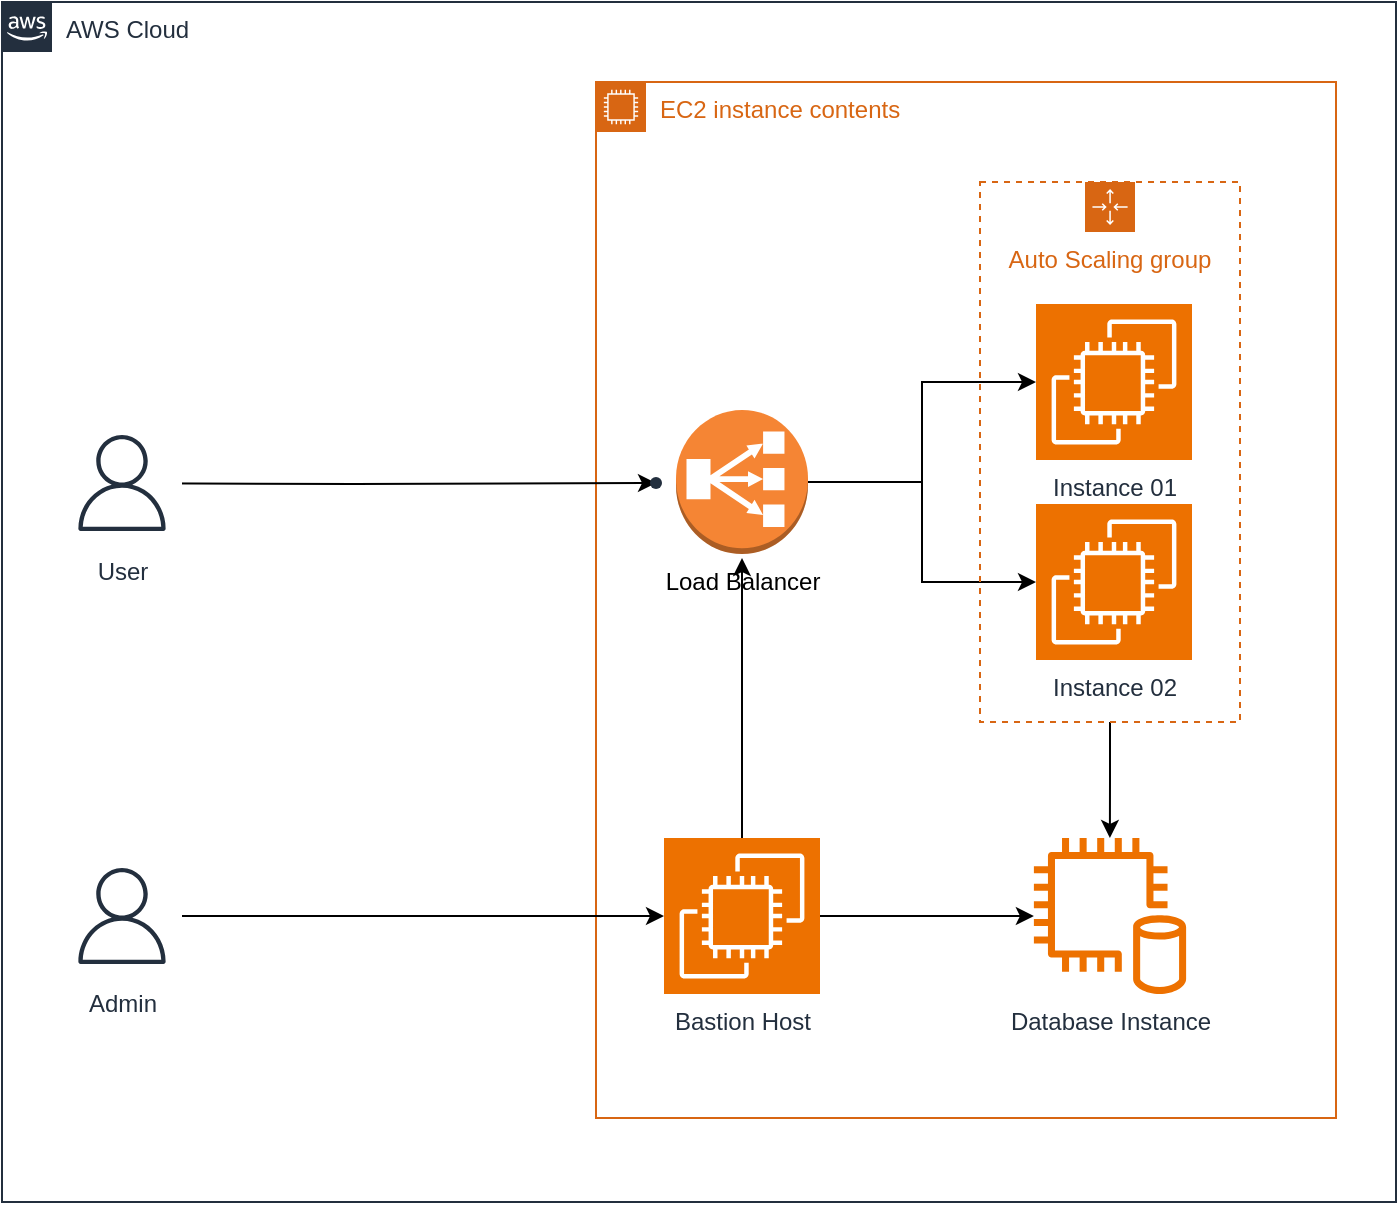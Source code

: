 <mxfile>
    <diagram name="Página-1" id="HIULRboa3lXPiwIwBiHN">
        <mxGraphModel dx="996" dy="501" grid="1" gridSize="10" guides="1" tooltips="1" connect="1" arrows="1" fold="1" page="1" pageScale="1" pageWidth="827" pageHeight="1169" math="0" shadow="0">
            <root>
                <mxCell id="0"/>
                <mxCell id="1" parent="0"/>
                <mxCell id="hQIS35PMeW0RvFV32b4x-2" value="AWS Cloud" style="points=[[0,0],[0.25,0],[0.5,0],[0.75,0],[1,0],[1,0.25],[1,0.5],[1,0.75],[1,1],[0.75,1],[0.5,1],[0.25,1],[0,1],[0,0.75],[0,0.5],[0,0.25]];outlineConnect=0;gradientColor=none;html=1;whiteSpace=wrap;fontSize=12;fontStyle=0;container=1;pointerEvents=0;collapsible=0;recursiveResize=0;shape=mxgraph.aws4.group;grIcon=mxgraph.aws4.group_aws_cloud_alt;strokeColor=#232F3E;fillColor=none;verticalAlign=top;align=left;spacingLeft=30;fontColor=#232F3E;dashed=0;" parent="1" vertex="1">
                    <mxGeometry x="80" y="40" width="697" height="600" as="geometry"/>
                </mxCell>
                <mxCell id="hQIS35PMeW0RvFV32b4x-7" value="Instance 01" style="sketch=0;points=[[0,0,0],[0.25,0,0],[0.5,0,0],[0.75,0,0],[1,0,0],[0,1,0],[0.25,1,0],[0.5,1,0],[0.75,1,0],[1,1,0],[0,0.25,0],[0,0.5,0],[0,0.75,0],[1,0.25,0],[1,0.5,0],[1,0.75,0]];outlineConnect=0;fontColor=#232F3E;fillColor=#ED7100;strokeColor=#ffffff;dashed=0;verticalLabelPosition=bottom;verticalAlign=top;align=center;html=1;fontSize=12;fontStyle=0;aspect=fixed;shape=mxgraph.aws4.resourceIcon;resIcon=mxgraph.aws4.ec2;" parent="hQIS35PMeW0RvFV32b4x-2" vertex="1">
                    <mxGeometry x="517" y="151" width="78" height="78" as="geometry"/>
                </mxCell>
                <mxCell id="hQIS35PMeW0RvFV32b4x-16" value="" style="edgeStyle=orthogonalEdgeStyle;rounded=0;orthogonalLoop=1;jettySize=auto;html=1;" parent="hQIS35PMeW0RvFV32b4x-2" source="hQIS35PMeW0RvFV32b4x-6" target="hQIS35PMeW0RvFV32b4x-8" edge="1">
                    <mxGeometry relative="1" as="geometry">
                        <mxPoint x="438" y="290" as="targetPoint"/>
                    </mxGeometry>
                </mxCell>
                <mxCell id="hQIS35PMeW0RvFV32b4x-8" value="Instance 02" style="sketch=0;points=[[0,0,0],[0.25,0,0],[0.5,0,0],[0.75,0,0],[1,0,0],[0,1,0],[0.25,1,0],[0.5,1,0],[0.75,1,0],[1,1,0],[0,0.25,0],[0,0.5,0],[0,0.75,0],[1,0.25,0],[1,0.5,0],[1,0.75,0]];outlineConnect=0;fontColor=#232F3E;fillColor=#ED7100;strokeColor=#ffffff;dashed=0;verticalLabelPosition=bottom;verticalAlign=top;align=center;html=1;fontSize=12;fontStyle=0;aspect=fixed;shape=mxgraph.aws4.resourceIcon;resIcon=mxgraph.aws4.ec2;" parent="hQIS35PMeW0RvFV32b4x-2" vertex="1">
                    <mxGeometry x="517" y="251" width="78" height="78" as="geometry"/>
                </mxCell>
                <mxCell id="Y8f5GcSq3uv2XuupNlYC-11" value="" style="edgeStyle=orthogonalEdgeStyle;rounded=0;orthogonalLoop=1;jettySize=auto;html=1;" parent="hQIS35PMeW0RvFV32b4x-2" source="hQIS35PMeW0RvFV32b4x-10" target="Y8f5GcSq3uv2XuupNlYC-5" edge="1">
                    <mxGeometry relative="1" as="geometry"/>
                </mxCell>
                <mxCell id="hQIS35PMeW0RvFV32b4x-10" value="Auto Scaling group" style="points=[[0,0],[0.25,0],[0.5,0],[0.75,0],[1,0],[1,0.25],[1,0.5],[1,0.75],[1,1],[0.75,1],[0.5,1],[0.25,1],[0,1],[0,0.75],[0,0.5],[0,0.25]];outlineConnect=0;gradientColor=none;html=1;whiteSpace=wrap;fontSize=12;fontStyle=0;container=1;pointerEvents=0;collapsible=0;recursiveResize=0;shape=mxgraph.aws4.groupCenter;grIcon=mxgraph.aws4.group_auto_scaling_group;grStroke=1;strokeColor=#D86613;fillColor=none;verticalAlign=top;align=center;fontColor=#D86613;dashed=1;spacingTop=25;" parent="hQIS35PMeW0RvFV32b4x-2" vertex="1">
                    <mxGeometry x="489" y="90" width="130" height="270" as="geometry"/>
                </mxCell>
                <mxCell id="hQIS35PMeW0RvFV32b4x-11" value="EC2 instance contents" style="points=[[0,0],[0.25,0],[0.5,0],[0.75,0],[1,0],[1,0.25],[1,0.5],[1,0.75],[1,1],[0.75,1],[0.5,1],[0.25,1],[0,1],[0,0.75],[0,0.5],[0,0.25]];outlineConnect=0;gradientColor=none;html=1;whiteSpace=wrap;fontSize=12;fontStyle=0;container=1;pointerEvents=0;collapsible=0;recursiveResize=0;shape=mxgraph.aws4.group;grIcon=mxgraph.aws4.group_ec2_instance_contents;strokeColor=#D86613;fillColor=none;verticalAlign=top;align=left;spacingLeft=30;fontColor=#D86613;dashed=0;" parent="hQIS35PMeW0RvFV32b4x-2" vertex="1">
                    <mxGeometry x="297" y="40" width="370" height="518" as="geometry"/>
                </mxCell>
                <mxCell id="hQIS35PMeW0RvFV32b4x-6" value="Load Balancer" style="outlineConnect=0;dashed=0;verticalLabelPosition=bottom;verticalAlign=top;align=center;html=1;shape=mxgraph.aws3.classic_load_balancer;fillColor=#F58534;gradientColor=none;" parent="hQIS35PMeW0RvFV32b4x-11" vertex="1">
                    <mxGeometry x="40" y="164" width="66" height="72" as="geometry"/>
                </mxCell>
                <mxCell id="Y8f5GcSq3uv2XuupNlYC-5" value="Database Instance" style="sketch=0;outlineConnect=0;fontColor=#232F3E;gradientColor=none;fillColor=#ED7100;strokeColor=none;dashed=0;verticalLabelPosition=bottom;verticalAlign=top;align=center;html=1;fontSize=12;fontStyle=0;aspect=fixed;pointerEvents=1;shape=mxgraph.aws4.db_on_instance2;" parent="hQIS35PMeW0RvFV32b4x-11" vertex="1">
                    <mxGeometry x="218" y="378" width="78" height="78" as="geometry"/>
                </mxCell>
                <mxCell id="Y8f5GcSq3uv2XuupNlYC-6" value="" style="edgeStyle=orthogonalEdgeStyle;rounded=0;orthogonalLoop=1;jettySize=auto;html=1;" parent="hQIS35PMeW0RvFV32b4x-11" source="Y8f5GcSq3uv2XuupNlYC-1" target="Y8f5GcSq3uv2XuupNlYC-5" edge="1">
                    <mxGeometry relative="1" as="geometry"/>
                </mxCell>
                <mxCell id="Y8f5GcSq3uv2XuupNlYC-12" style="edgeStyle=orthogonalEdgeStyle;rounded=0;orthogonalLoop=1;jettySize=auto;html=1;" parent="hQIS35PMeW0RvFV32b4x-11" source="Y8f5GcSq3uv2XuupNlYC-1" edge="1">
                    <mxGeometry relative="1" as="geometry">
                        <mxPoint x="73" y="238" as="targetPoint"/>
                    </mxGeometry>
                </mxCell>
                <mxCell id="Y8f5GcSq3uv2XuupNlYC-1" value="Bastion Host&lt;div&gt;&lt;br&gt;&lt;/div&gt;" style="sketch=0;points=[[0,0,0],[0.25,0,0],[0.5,0,0],[0.75,0,0],[1,0,0],[0,1,0],[0.25,1,0],[0.5,1,0],[0.75,1,0],[1,1,0],[0,0.25,0],[0,0.5,0],[0,0.75,0],[1,0.25,0],[1,0.5,0],[1,0.75,0]];outlineConnect=0;fontColor=#232F3E;fillColor=#ED7100;strokeColor=#ffffff;dashed=0;verticalLabelPosition=bottom;verticalAlign=top;align=center;html=1;fontSize=12;fontStyle=0;aspect=fixed;shape=mxgraph.aws4.resourceIcon;resIcon=mxgraph.aws4.ec2;" parent="hQIS35PMeW0RvFV32b4x-11" vertex="1">
                    <mxGeometry x="34" y="378" width="78" height="78" as="geometry"/>
                </mxCell>
                <mxCell id="hQIS35PMeW0RvFV32b4x-12" style="edgeStyle=orthogonalEdgeStyle;rounded=0;orthogonalLoop=1;jettySize=auto;html=1;exitX=0.5;exitY=1;exitDx=0;exitDy=0;" parent="hQIS35PMeW0RvFV32b4x-2" source="hQIS35PMeW0RvFV32b4x-11" target="hQIS35PMeW0RvFV32b4x-11" edge="1">
                    <mxGeometry relative="1" as="geometry"/>
                </mxCell>
                <mxCell id="hQIS35PMeW0RvFV32b4x-14" value="" style="edgeStyle=orthogonalEdgeStyle;rounded=0;orthogonalLoop=1;jettySize=auto;html=1;" parent="hQIS35PMeW0RvFV32b4x-2" source="hQIS35PMeW0RvFV32b4x-6" target="hQIS35PMeW0RvFV32b4x-7" edge="1">
                    <mxGeometry relative="1" as="geometry"/>
                </mxCell>
                <mxCell id="hQIS35PMeW0RvFV32b4x-19" value="" style="edgeStyle=orthogonalEdgeStyle;rounded=0;orthogonalLoop=1;jettySize=auto;html=1;entryX=1.05;entryY=0.825;entryDx=0;entryDy=0;entryPerimeter=0;" parent="hQIS35PMeW0RvFV32b4x-2" target="hQIS35PMeW0RvFV32b4x-18" edge="1">
                    <mxGeometry relative="1" as="geometry">
                        <mxPoint x="34" y="240.5" as="sourcePoint"/>
                    </mxGeometry>
                </mxCell>
                <mxCell id="hQIS35PMeW0RvFV32b4x-17" value="User" style="sketch=0;outlineConnect=0;fontColor=#232F3E;gradientColor=none;strokeColor=#232F3E;fillColor=#ffffff;dashed=0;verticalLabelPosition=bottom;verticalAlign=top;align=center;html=1;fontSize=12;fontStyle=0;aspect=fixed;shape=mxgraph.aws4.resourceIcon;resIcon=mxgraph.aws4.user;" parent="hQIS35PMeW0RvFV32b4x-2" vertex="1">
                    <mxGeometry x="30" y="210.5" width="60" height="60" as="geometry"/>
                </mxCell>
                <mxCell id="hQIS35PMeW0RvFV32b4x-18" value="" style="shape=waypoint;sketch=0;size=6;pointerEvents=1;points=[];fillColor=#ffffff;resizable=0;rotatable=0;perimeter=centerPerimeter;snapToPoint=1;verticalAlign=top;strokeColor=#232F3E;fontColor=#232F3E;gradientColor=none;dashed=0;fontStyle=0;" parent="hQIS35PMeW0RvFV32b4x-2" vertex="1">
                    <mxGeometry x="317" y="230.5" width="20" height="20" as="geometry"/>
                </mxCell>
                <mxCell id="Y8f5GcSq3uv2XuupNlYC-10" style="edgeStyle=orthogonalEdgeStyle;rounded=0;orthogonalLoop=1;jettySize=auto;html=1;" parent="hQIS35PMeW0RvFV32b4x-2" source="Y8f5GcSq3uv2XuupNlYC-7" target="Y8f5GcSq3uv2XuupNlYC-1" edge="1">
                    <mxGeometry relative="1" as="geometry"/>
                </mxCell>
                <mxCell id="Y8f5GcSq3uv2XuupNlYC-7" value="Admin" style="sketch=0;outlineConnect=0;fontColor=#232F3E;gradientColor=none;strokeColor=#232F3E;fillColor=#ffffff;dashed=0;verticalLabelPosition=bottom;verticalAlign=top;align=center;html=1;fontSize=12;fontStyle=0;aspect=fixed;shape=mxgraph.aws4.resourceIcon;resIcon=mxgraph.aws4.user;" parent="hQIS35PMeW0RvFV32b4x-2" vertex="1">
                    <mxGeometry x="30" y="427" width="60" height="60" as="geometry"/>
                </mxCell>
            </root>
        </mxGraphModel>
    </diagram>
</mxfile>